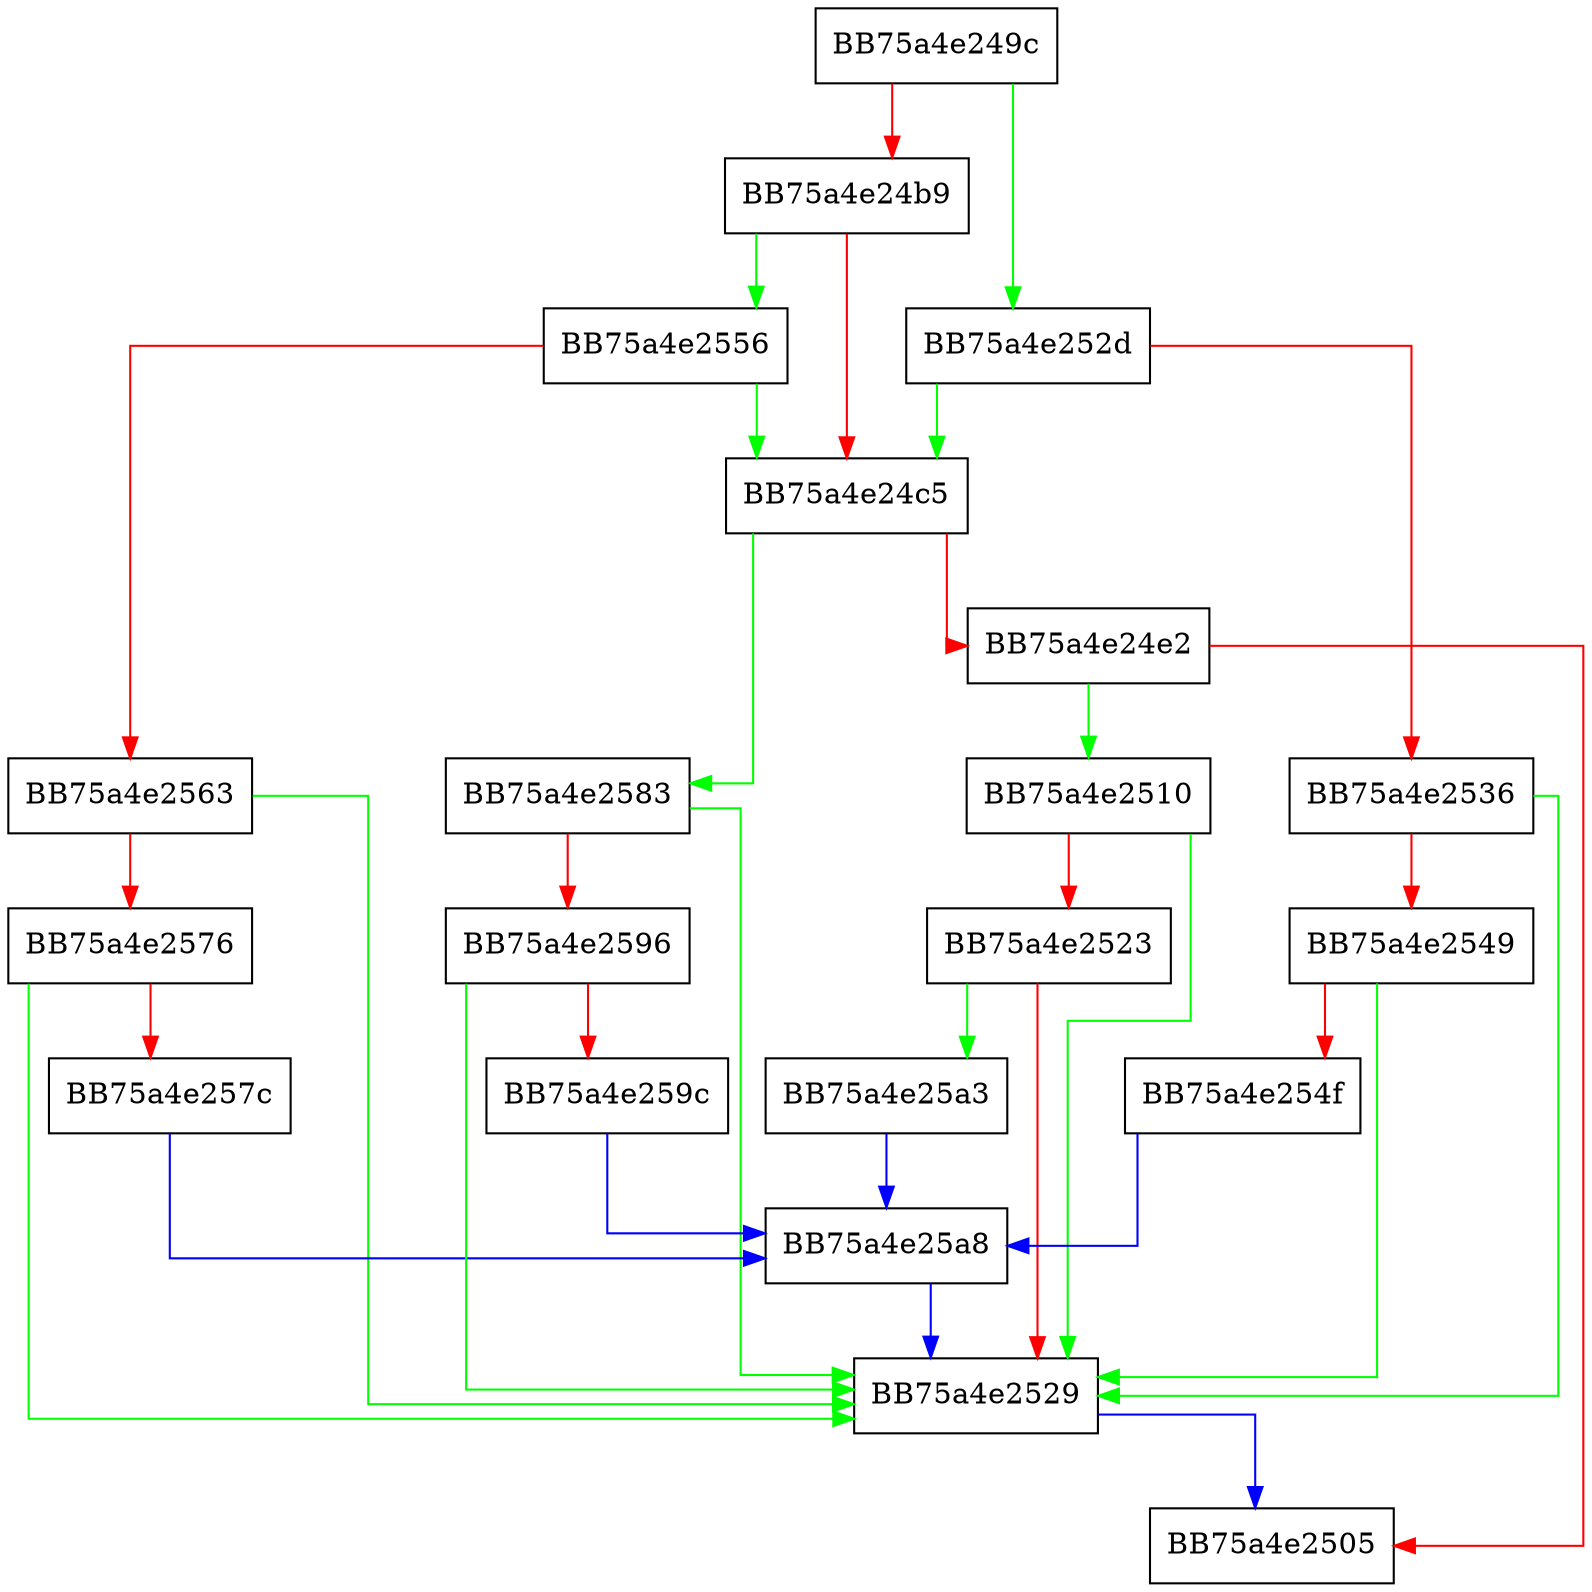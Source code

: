 digraph IsInBailOutList {
  node [shape="box"];
  graph [splines=ortho];
  BB75a4e249c -> BB75a4e252d [color="green"];
  BB75a4e249c -> BB75a4e24b9 [color="red"];
  BB75a4e24b9 -> BB75a4e2556 [color="green"];
  BB75a4e24b9 -> BB75a4e24c5 [color="red"];
  BB75a4e24c5 -> BB75a4e2583 [color="green"];
  BB75a4e24c5 -> BB75a4e24e2 [color="red"];
  BB75a4e24e2 -> BB75a4e2510 [color="green"];
  BB75a4e24e2 -> BB75a4e2505 [color="red"];
  BB75a4e2510 -> BB75a4e2529 [color="green"];
  BB75a4e2510 -> BB75a4e2523 [color="red"];
  BB75a4e2523 -> BB75a4e25a3 [color="green"];
  BB75a4e2523 -> BB75a4e2529 [color="red"];
  BB75a4e2529 -> BB75a4e2505 [color="blue"];
  BB75a4e252d -> BB75a4e24c5 [color="green"];
  BB75a4e252d -> BB75a4e2536 [color="red"];
  BB75a4e2536 -> BB75a4e2529 [color="green"];
  BB75a4e2536 -> BB75a4e2549 [color="red"];
  BB75a4e2549 -> BB75a4e2529 [color="green"];
  BB75a4e2549 -> BB75a4e254f [color="red"];
  BB75a4e254f -> BB75a4e25a8 [color="blue"];
  BB75a4e2556 -> BB75a4e24c5 [color="green"];
  BB75a4e2556 -> BB75a4e2563 [color="red"];
  BB75a4e2563 -> BB75a4e2529 [color="green"];
  BB75a4e2563 -> BB75a4e2576 [color="red"];
  BB75a4e2576 -> BB75a4e2529 [color="green"];
  BB75a4e2576 -> BB75a4e257c [color="red"];
  BB75a4e257c -> BB75a4e25a8 [color="blue"];
  BB75a4e2583 -> BB75a4e2529 [color="green"];
  BB75a4e2583 -> BB75a4e2596 [color="red"];
  BB75a4e2596 -> BB75a4e2529 [color="green"];
  BB75a4e2596 -> BB75a4e259c [color="red"];
  BB75a4e259c -> BB75a4e25a8 [color="blue"];
  BB75a4e25a3 -> BB75a4e25a8 [color="blue"];
  BB75a4e25a8 -> BB75a4e2529 [color="blue"];
}